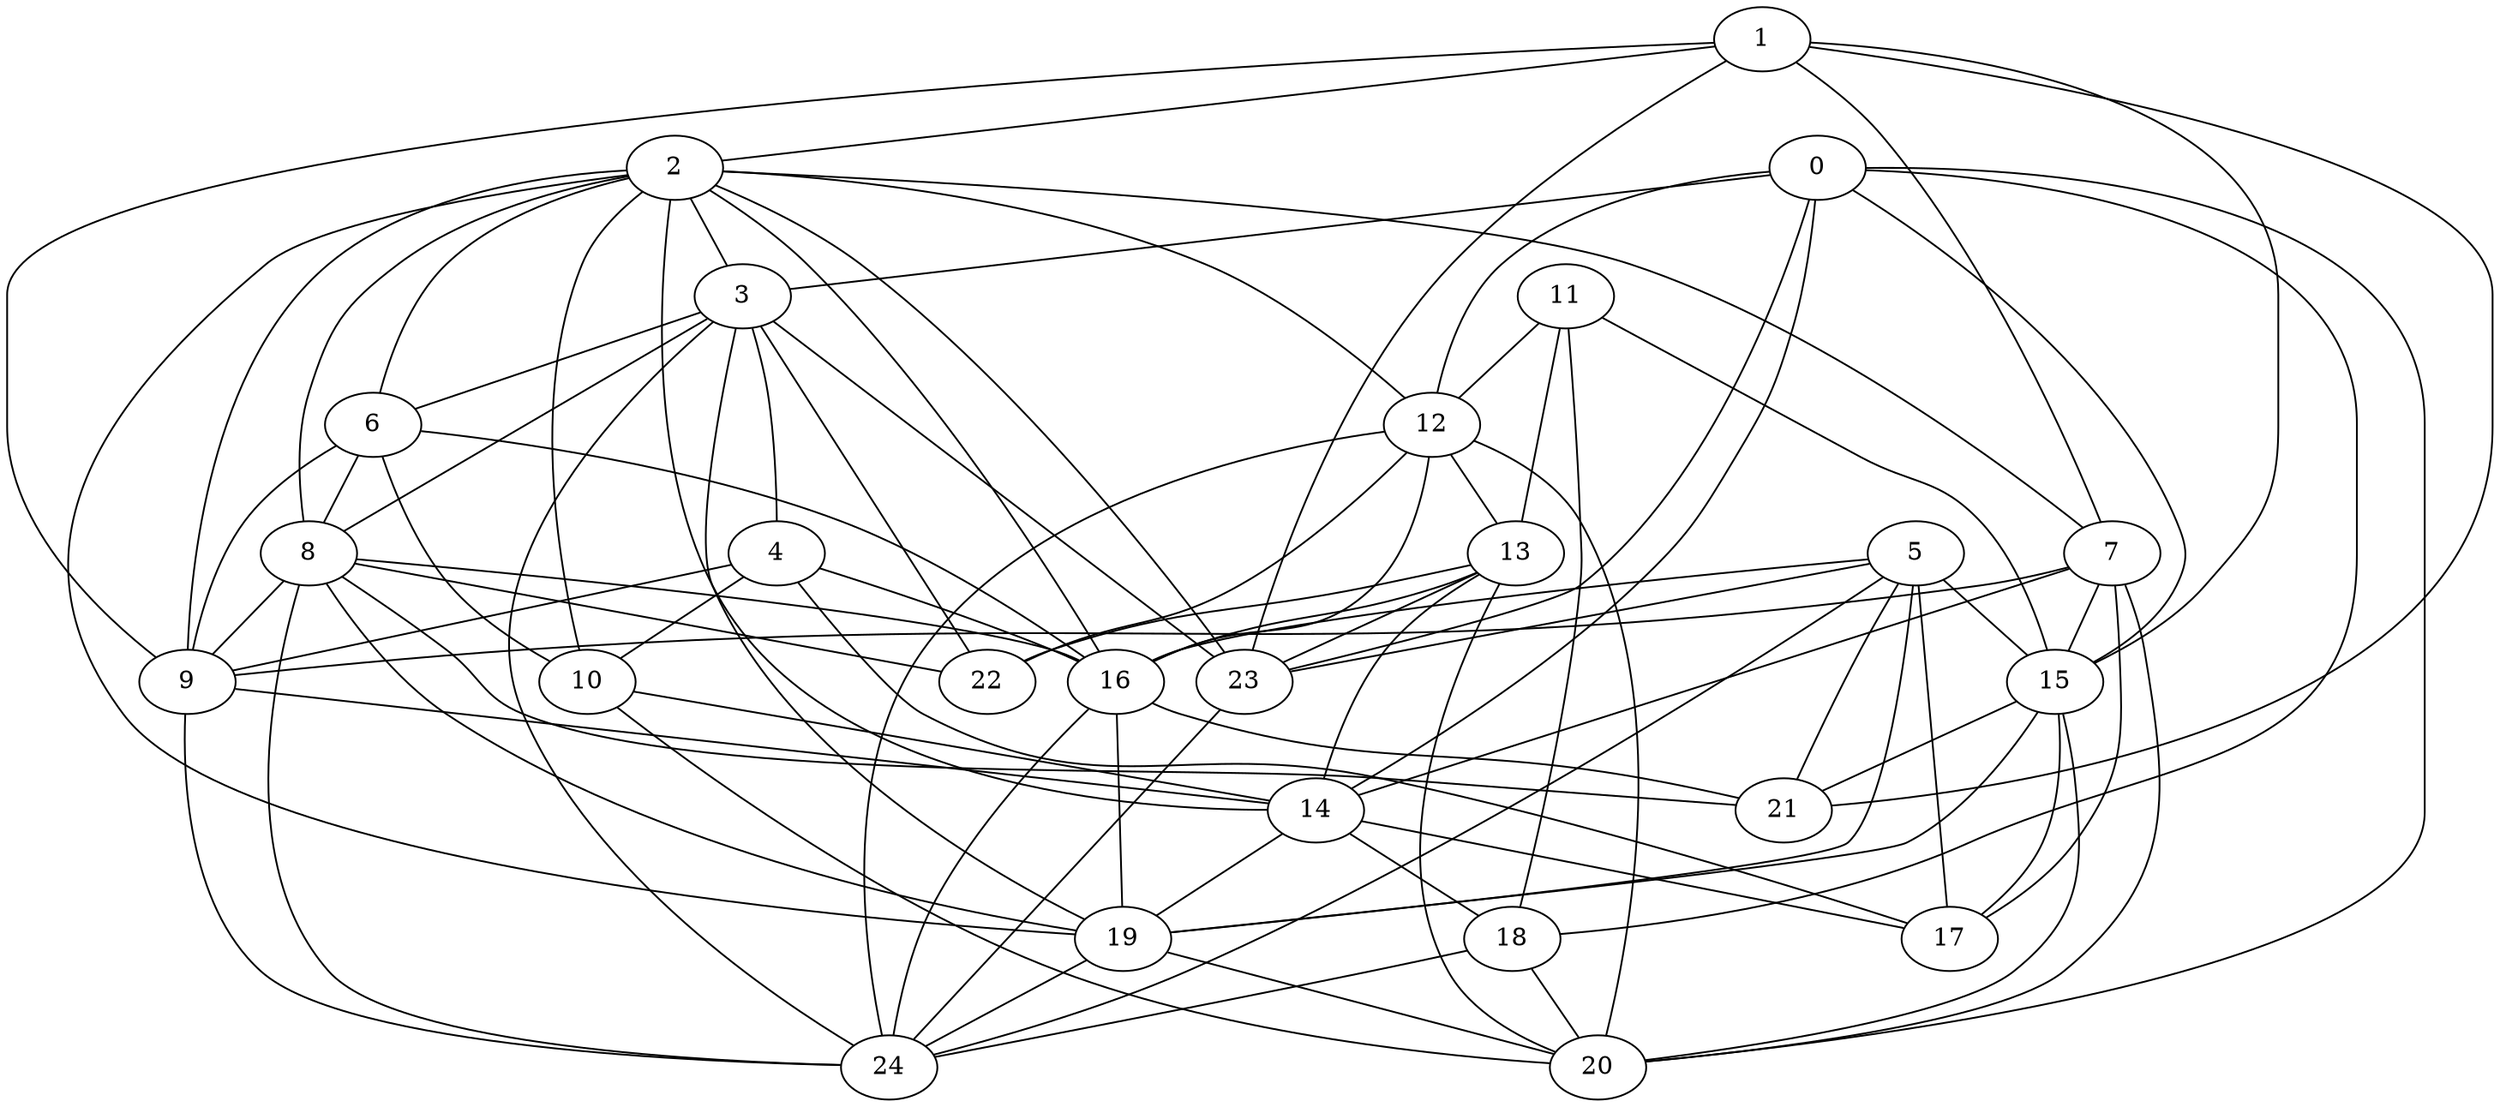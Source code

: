 strict graph "gnp_random_graph(25,0.25)" {
0;
1;
2;
3;
4;
5;
6;
7;
8;
9;
10;
11;
12;
13;
14;
15;
16;
17;
18;
19;
20;
21;
22;
23;
24;
0 -- 3  [is_available=True, prob="0.728077530839"];
0 -- 12  [is_available=True, prob="0.881044120514"];
0 -- 14  [is_available=True, prob="0.284573071726"];
0 -- 15  [is_available=True, prob="0.300432127401"];
0 -- 18  [is_available=True, prob="1.0"];
0 -- 20  [is_available=True, prob="0.530432095189"];
0 -- 23  [is_available=True, prob="0.813673747135"];
1 -- 2  [is_available=True, prob="0.678538029923"];
1 -- 7  [is_available=True, prob="0.961782811769"];
1 -- 9  [is_available=True, prob="0.641873450912"];
1 -- 15  [is_available=True, prob="0.376825172575"];
1 -- 21  [is_available=True, prob="0.505199041664"];
1 -- 23  [is_available=True, prob="0.918904203551"];
2 -- 3  [is_available=True, prob="0.0287515563784"];
2 -- 6  [is_available=True, prob="0.759331300659"];
2 -- 7  [is_available=True, prob="0.452578567737"];
2 -- 8  [is_available=True, prob="0.625542880619"];
2 -- 9  [is_available=True, prob="0.658776237616"];
2 -- 10  [is_available=True, prob="0.0110643437734"];
2 -- 12  [is_available=True, prob="0.748680177902"];
2 -- 14  [is_available=True, prob="0.217776217831"];
2 -- 16  [is_available=True, prob="0.308732894769"];
2 -- 19  [is_available=True, prob="0.966036128022"];
2 -- 23  [is_available=True, prob="0.197919018563"];
3 -- 4  [is_available=True, prob="0.47935803073"];
3 -- 6  [is_available=True, prob="0.740131428307"];
3 -- 8  [is_available=True, prob="0.330797232402"];
3 -- 19  [is_available=True, prob="0.817412543449"];
3 -- 22  [is_available=True, prob="0.526660719742"];
3 -- 23  [is_available=True, prob="1.0"];
3 -- 24  [is_available=True, prob="0.705286013028"];
4 -- 16  [is_available=True, prob="0.222801240137"];
4 -- 9  [is_available=True, prob="0.0686489084973"];
4 -- 10  [is_available=True, prob="1.0"];
4 -- 17  [is_available=True, prob="0.235973819924"];
5 -- 15  [is_available=True, prob="0.953392543684"];
5 -- 16  [is_available=True, prob="0.320459819455"];
5 -- 17  [is_available=True, prob="1.0"];
5 -- 19  [is_available=True, prob="0.0114149777445"];
5 -- 21  [is_available=True, prob="0.49733868949"];
5 -- 23  [is_available=True, prob="0.42691835303"];
5 -- 24  [is_available=True, prob="0.453568764836"];
6 -- 8  [is_available=True, prob="0.140461622333"];
6 -- 9  [is_available=True, prob="0.828219859165"];
6 -- 10  [is_available=True, prob="0.039276078896"];
6 -- 16  [is_available=True, prob="0.0940420415847"];
7 -- 9  [is_available=True, prob="0.135033796631"];
7 -- 14  [is_available=True, prob="0.417376741751"];
7 -- 15  [is_available=True, prob="0.877923184785"];
7 -- 17  [is_available=True, prob="0.711274566711"];
7 -- 20  [is_available=True, prob="0.260995541711"];
8 -- 9  [is_available=True, prob="0.293947838383"];
8 -- 16  [is_available=True, prob="1.0"];
8 -- 19  [is_available=True, prob="0.379493929708"];
8 -- 21  [is_available=True, prob="0.673515600392"];
8 -- 22  [is_available=True, prob="0.185058800828"];
8 -- 24  [is_available=True, prob="0.265019322792"];
9 -- 14  [is_available=True, prob="1.0"];
9 -- 24  [is_available=True, prob="1.0"];
10 -- 20  [is_available=True, prob="0.187636217347"];
10 -- 14  [is_available=True, prob="0.175765368538"];
11 -- 18  [is_available=True, prob="1.0"];
11 -- 12  [is_available=True, prob="0.691918369315"];
11 -- 13  [is_available=True, prob="0.213001510674"];
11 -- 15  [is_available=True, prob="0.206291632105"];
12 -- 13  [is_available=True, prob="0.913950044664"];
12 -- 16  [is_available=True, prob="0.176997070685"];
12 -- 20  [is_available=True, prob="0.868882046131"];
12 -- 22  [is_available=True, prob="0.330398332074"];
12 -- 24  [is_available=True, prob="1.0"];
13 -- 14  [is_available=True, prob="1.0"];
13 -- 16  [is_available=True, prob="1.0"];
13 -- 20  [is_available=True, prob="0.526637625444"];
13 -- 22  [is_available=True, prob="0.319613529966"];
13 -- 23  [is_available=True, prob="0.93131952034"];
14 -- 17  [is_available=True, prob="0.864608237057"];
14 -- 18  [is_available=True, prob="0.77775827482"];
14 -- 19  [is_available=True, prob="0.776416759943"];
15 -- 17  [is_available=True, prob="0.252672952622"];
15 -- 19  [is_available=True, prob="0.363336536208"];
15 -- 20  [is_available=True, prob="1.0"];
15 -- 21  [is_available=True, prob="0.0030363773416"];
16 -- 19  [is_available=True, prob="0.515529122249"];
16 -- 21  [is_available=True, prob="0.0236395779183"];
16 -- 24  [is_available=True, prob="1.0"];
18 -- 24  [is_available=True, prob="1.0"];
18 -- 20  [is_available=True, prob="1.0"];
19 -- 20  [is_available=True, prob="0.608893986736"];
19 -- 24  [is_available=True, prob="0.0176898055135"];
23 -- 24  [is_available=True, prob="0.385153650288"];
}
